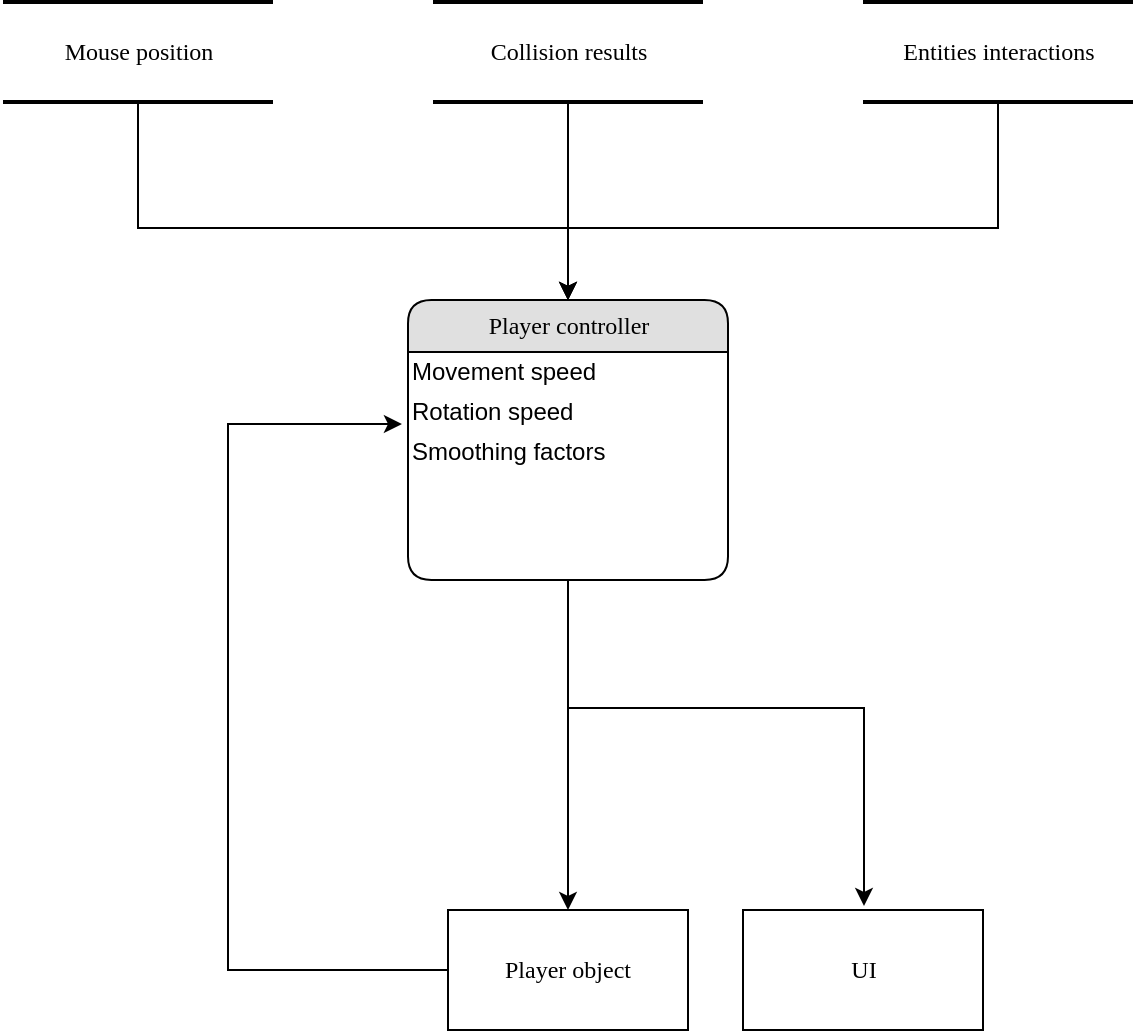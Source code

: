 <mxfile version="12.3.2" type="device" pages="1"><diagram name="Page-1" id="b520641d-4fe3-3701-9064-5fc419738815"><mxGraphModel dx="1088" dy="837" grid="0" gridSize="10" guides="1" tooltips="1" connect="1" arrows="1" fold="1" page="1" pageScale="1" pageWidth="1100" pageHeight="850" background="#ffffff" math="0" shadow="0"><root><mxCell id="0"/><mxCell id="1" parent="0"/><mxCell id="ZvTNVoLfvwz24SURxoeX-3" style="edgeStyle=orthogonalEdgeStyle;rounded=0;orthogonalLoop=1;jettySize=auto;html=1;exitX=0.5;exitY=1;exitDx=0;exitDy=0;" parent="1" source="21ea969265ad0168-18" edge="1"><mxGeometry relative="1" as="geometry"><Array as="points"><mxPoint x="510" y="482"/><mxPoint x="658" y="482"/></Array><mxPoint x="658" y="581" as="targetPoint"/></mxGeometry></mxCell><mxCell id="TdmO2StcrQDbPOANca54-9" style="edgeStyle=orthogonalEdgeStyle;rounded=0;orthogonalLoop=1;jettySize=auto;html=1;" edge="1" parent="1" source="21ea969265ad0168-18" target="TdmO2StcrQDbPOANca54-8"><mxGeometry relative="1" as="geometry"/></mxCell><mxCell id="21ea969265ad0168-18" value="Player controller" style="swimlane;html=1;fontStyle=0;childLayout=stackLayout;horizontal=1;startSize=26;fillColor=#e0e0e0;horizontalStack=0;resizeParent=1;resizeLast=0;collapsible=1;marginBottom=0;swimlaneFillColor=#ffffff;align=center;rounded=1;shadow=0;comic=0;labelBackgroundColor=none;strokeWidth=1;fontFamily=Verdana;fontSize=12" parent="1" vertex="1"><mxGeometry x="430" y="278" width="160" height="140" as="geometry"/></mxCell><mxCell id="TdmO2StcrQDbPOANca54-5" value="Movement speed&lt;span style=&quot;color: rgba(0 , 0 , 0 , 0) ; font-family: monospace ; font-size: 0px ; white-space: nowrap&quot;&gt;%3CmxGraphModel%3E%3Croot%3E%3CmxCell%20id%3D%220%22%2F%3E%3CmxCell%20id%3D%221%22%20parent%3D%220%22%2F%3E%3CmxCell%20id%3D%222%22%20value%3D%22Collision%20results%22%20style%3D%22html%3D1%3Brounded%3D0%3Bshadow%3D0%3Bcomic%3D0%3BlabelBackgroundColor%3Dnone%3BstrokeWidth%3D2%3BfontFamily%3DVerdana%3BfontSize%3D12%3Balign%3Dcenter%3Bshape%3Dmxgraph.ios7ui.horLines%3B%22%20vertex%3D%221%22%20parent%3D%221%22%3E%3CmxGeometry%20x%3D%22442.5%22%20y%3D%22129%22%20width%3D%22135%22%20height%3D%2250%22%20as%3D%22geometry%22%2F%3E%3C%2FmxCell%3E%3C%2Froot%3E%3C%2FmxGraphModel%3E&lt;/span&gt;" style="text;html=1;strokeColor=none;fillColor=none;align=left;verticalAlign=middle;whiteSpace=wrap;rounded=0;" vertex="1" parent="21ea969265ad0168-18"><mxGeometry y="26" width="160" height="20" as="geometry"/></mxCell><mxCell id="TdmO2StcrQDbPOANca54-6" value="Rotation speed" style="text;html=1;strokeColor=none;fillColor=none;align=left;verticalAlign=middle;whiteSpace=wrap;rounded=0;" vertex="1" parent="21ea969265ad0168-18"><mxGeometry y="46" width="160" height="20" as="geometry"/></mxCell><mxCell id="TdmO2StcrQDbPOANca54-7" value="Smoothing factors" style="text;html=1;strokeColor=none;fillColor=none;align=left;verticalAlign=middle;whiteSpace=wrap;rounded=0;" vertex="1" parent="21ea969265ad0168-18"><mxGeometry y="66" width="160" height="20" as="geometry"/></mxCell><mxCell id="ZvTNVoLfvwz24SURxoeX-6" style="edgeStyle=orthogonalEdgeStyle;rounded=0;orthogonalLoop=1;jettySize=auto;html=1;entryX=0.5;entryY=0;entryDx=0;entryDy=0;" parent="1" source="ZvTNVoLfvwz24SURxoeX-5" target="21ea969265ad0168-18" edge="1"><mxGeometry relative="1" as="geometry"/></mxCell><mxCell id="ZvTNVoLfvwz24SURxoeX-5" value="Collision results" style="html=1;rounded=0;shadow=0;comic=0;labelBackgroundColor=none;strokeWidth=2;fontFamily=Verdana;fontSize=12;align=center;shape=mxgraph.ios7ui.horLines;" parent="1" vertex="1"><mxGeometry x="442.5" y="129" width="135" height="50" as="geometry"/></mxCell><mxCell id="TdmO2StcrQDbPOANca54-2" style="edgeStyle=orthogonalEdgeStyle;rounded=0;orthogonalLoop=1;jettySize=auto;html=1;entryX=0.5;entryY=0;entryDx=0;entryDy=0;" edge="1" parent="1" source="TdmO2StcrQDbPOANca54-1" target="21ea969265ad0168-18"><mxGeometry relative="1" as="geometry"><Array as="points"><mxPoint x="295" y="242"/><mxPoint x="510" y="242"/></Array></mxGeometry></mxCell><mxCell id="TdmO2StcrQDbPOANca54-1" value="Mouse position" style="html=1;rounded=0;shadow=0;comic=0;labelBackgroundColor=none;strokeWidth=2;fontFamily=Verdana;fontSize=12;align=center;shape=mxgraph.ios7ui.horLines;" vertex="1" parent="1"><mxGeometry x="227.5" y="129" width="135" height="50" as="geometry"/></mxCell><mxCell id="TdmO2StcrQDbPOANca54-4" style="edgeStyle=orthogonalEdgeStyle;rounded=0;orthogonalLoop=1;jettySize=auto;html=1;entryX=0.5;entryY=0;entryDx=0;entryDy=0;" edge="1" parent="1" source="TdmO2StcrQDbPOANca54-3" target="21ea969265ad0168-18"><mxGeometry relative="1" as="geometry"><Array as="points"><mxPoint x="725" y="242"/><mxPoint x="510" y="242"/></Array></mxGeometry></mxCell><mxCell id="TdmO2StcrQDbPOANca54-3" value="Entities interactions" style="html=1;rounded=0;shadow=0;comic=0;labelBackgroundColor=none;strokeWidth=2;fontFamily=Verdana;fontSize=12;align=center;shape=mxgraph.ios7ui.horLines;" vertex="1" parent="1"><mxGeometry x="657.5" y="129" width="135" height="50" as="geometry"/></mxCell><mxCell id="TdmO2StcrQDbPOANca54-10" style="edgeStyle=orthogonalEdgeStyle;rounded=0;orthogonalLoop=1;jettySize=auto;html=1;entryX=-0.019;entryY=-0.2;entryDx=0;entryDy=0;entryPerimeter=0;fontFamily=Verdana;" edge="1" parent="1" source="TdmO2StcrQDbPOANca54-8" target="TdmO2StcrQDbPOANca54-7"><mxGeometry relative="1" as="geometry"><Array as="points"><mxPoint x="340" y="613"/><mxPoint x="340" y="340"/></Array></mxGeometry></mxCell><mxCell id="TdmO2StcrQDbPOANca54-8" value="Player object" style="rounded=0;whiteSpace=wrap;html=1;fontFamily=Verdana;" vertex="1" parent="1"><mxGeometry x="450" y="583" width="120" height="60" as="geometry"/></mxCell><mxCell id="TdmO2StcrQDbPOANca54-11" value="UI" style="rounded=0;whiteSpace=wrap;html=1;fontFamily=Verdana;" vertex="1" parent="1"><mxGeometry x="597.5" y="583" width="120" height="60" as="geometry"/></mxCell></root></mxGraphModel></diagram></mxfile>
